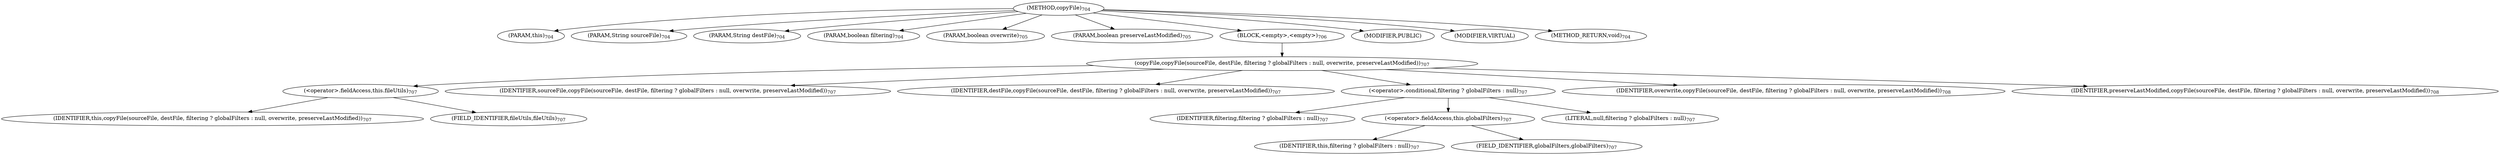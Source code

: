 digraph "copyFile" {  
"1874" [label = <(METHOD,copyFile)<SUB>704</SUB>> ]
"1875" [label = <(PARAM,this)<SUB>704</SUB>> ]
"1876" [label = <(PARAM,String sourceFile)<SUB>704</SUB>> ]
"1877" [label = <(PARAM,String destFile)<SUB>704</SUB>> ]
"1878" [label = <(PARAM,boolean filtering)<SUB>704</SUB>> ]
"1879" [label = <(PARAM,boolean overwrite)<SUB>705</SUB>> ]
"1880" [label = <(PARAM,boolean preserveLastModified)<SUB>705</SUB>> ]
"1881" [label = <(BLOCK,&lt;empty&gt;,&lt;empty&gt;)<SUB>706</SUB>> ]
"1882" [label = <(copyFile,copyFile(sourceFile, destFile, filtering ? globalFilters : null, overwrite, preserveLastModified))<SUB>707</SUB>> ]
"1883" [label = <(&lt;operator&gt;.fieldAccess,this.fileUtils)<SUB>707</SUB>> ]
"1884" [label = <(IDENTIFIER,this,copyFile(sourceFile, destFile, filtering ? globalFilters : null, overwrite, preserveLastModified))<SUB>707</SUB>> ]
"1885" [label = <(FIELD_IDENTIFIER,fileUtils,fileUtils)<SUB>707</SUB>> ]
"1886" [label = <(IDENTIFIER,sourceFile,copyFile(sourceFile, destFile, filtering ? globalFilters : null, overwrite, preserveLastModified))<SUB>707</SUB>> ]
"1887" [label = <(IDENTIFIER,destFile,copyFile(sourceFile, destFile, filtering ? globalFilters : null, overwrite, preserveLastModified))<SUB>707</SUB>> ]
"1888" [label = <(&lt;operator&gt;.conditional,filtering ? globalFilters : null)<SUB>707</SUB>> ]
"1889" [label = <(IDENTIFIER,filtering,filtering ? globalFilters : null)<SUB>707</SUB>> ]
"1890" [label = <(&lt;operator&gt;.fieldAccess,this.globalFilters)<SUB>707</SUB>> ]
"1891" [label = <(IDENTIFIER,this,filtering ? globalFilters : null)<SUB>707</SUB>> ]
"1892" [label = <(FIELD_IDENTIFIER,globalFilters,globalFilters)<SUB>707</SUB>> ]
"1893" [label = <(LITERAL,null,filtering ? globalFilters : null)<SUB>707</SUB>> ]
"1894" [label = <(IDENTIFIER,overwrite,copyFile(sourceFile, destFile, filtering ? globalFilters : null, overwrite, preserveLastModified))<SUB>708</SUB>> ]
"1895" [label = <(IDENTIFIER,preserveLastModified,copyFile(sourceFile, destFile, filtering ? globalFilters : null, overwrite, preserveLastModified))<SUB>708</SUB>> ]
"1896" [label = <(MODIFIER,PUBLIC)> ]
"1897" [label = <(MODIFIER,VIRTUAL)> ]
"1898" [label = <(METHOD_RETURN,void)<SUB>704</SUB>> ]
  "1874" -> "1875" 
  "1874" -> "1876" 
  "1874" -> "1877" 
  "1874" -> "1878" 
  "1874" -> "1879" 
  "1874" -> "1880" 
  "1874" -> "1881" 
  "1874" -> "1896" 
  "1874" -> "1897" 
  "1874" -> "1898" 
  "1881" -> "1882" 
  "1882" -> "1883" 
  "1882" -> "1886" 
  "1882" -> "1887" 
  "1882" -> "1888" 
  "1882" -> "1894" 
  "1882" -> "1895" 
  "1883" -> "1884" 
  "1883" -> "1885" 
  "1888" -> "1889" 
  "1888" -> "1890" 
  "1888" -> "1893" 
  "1890" -> "1891" 
  "1890" -> "1892" 
}
